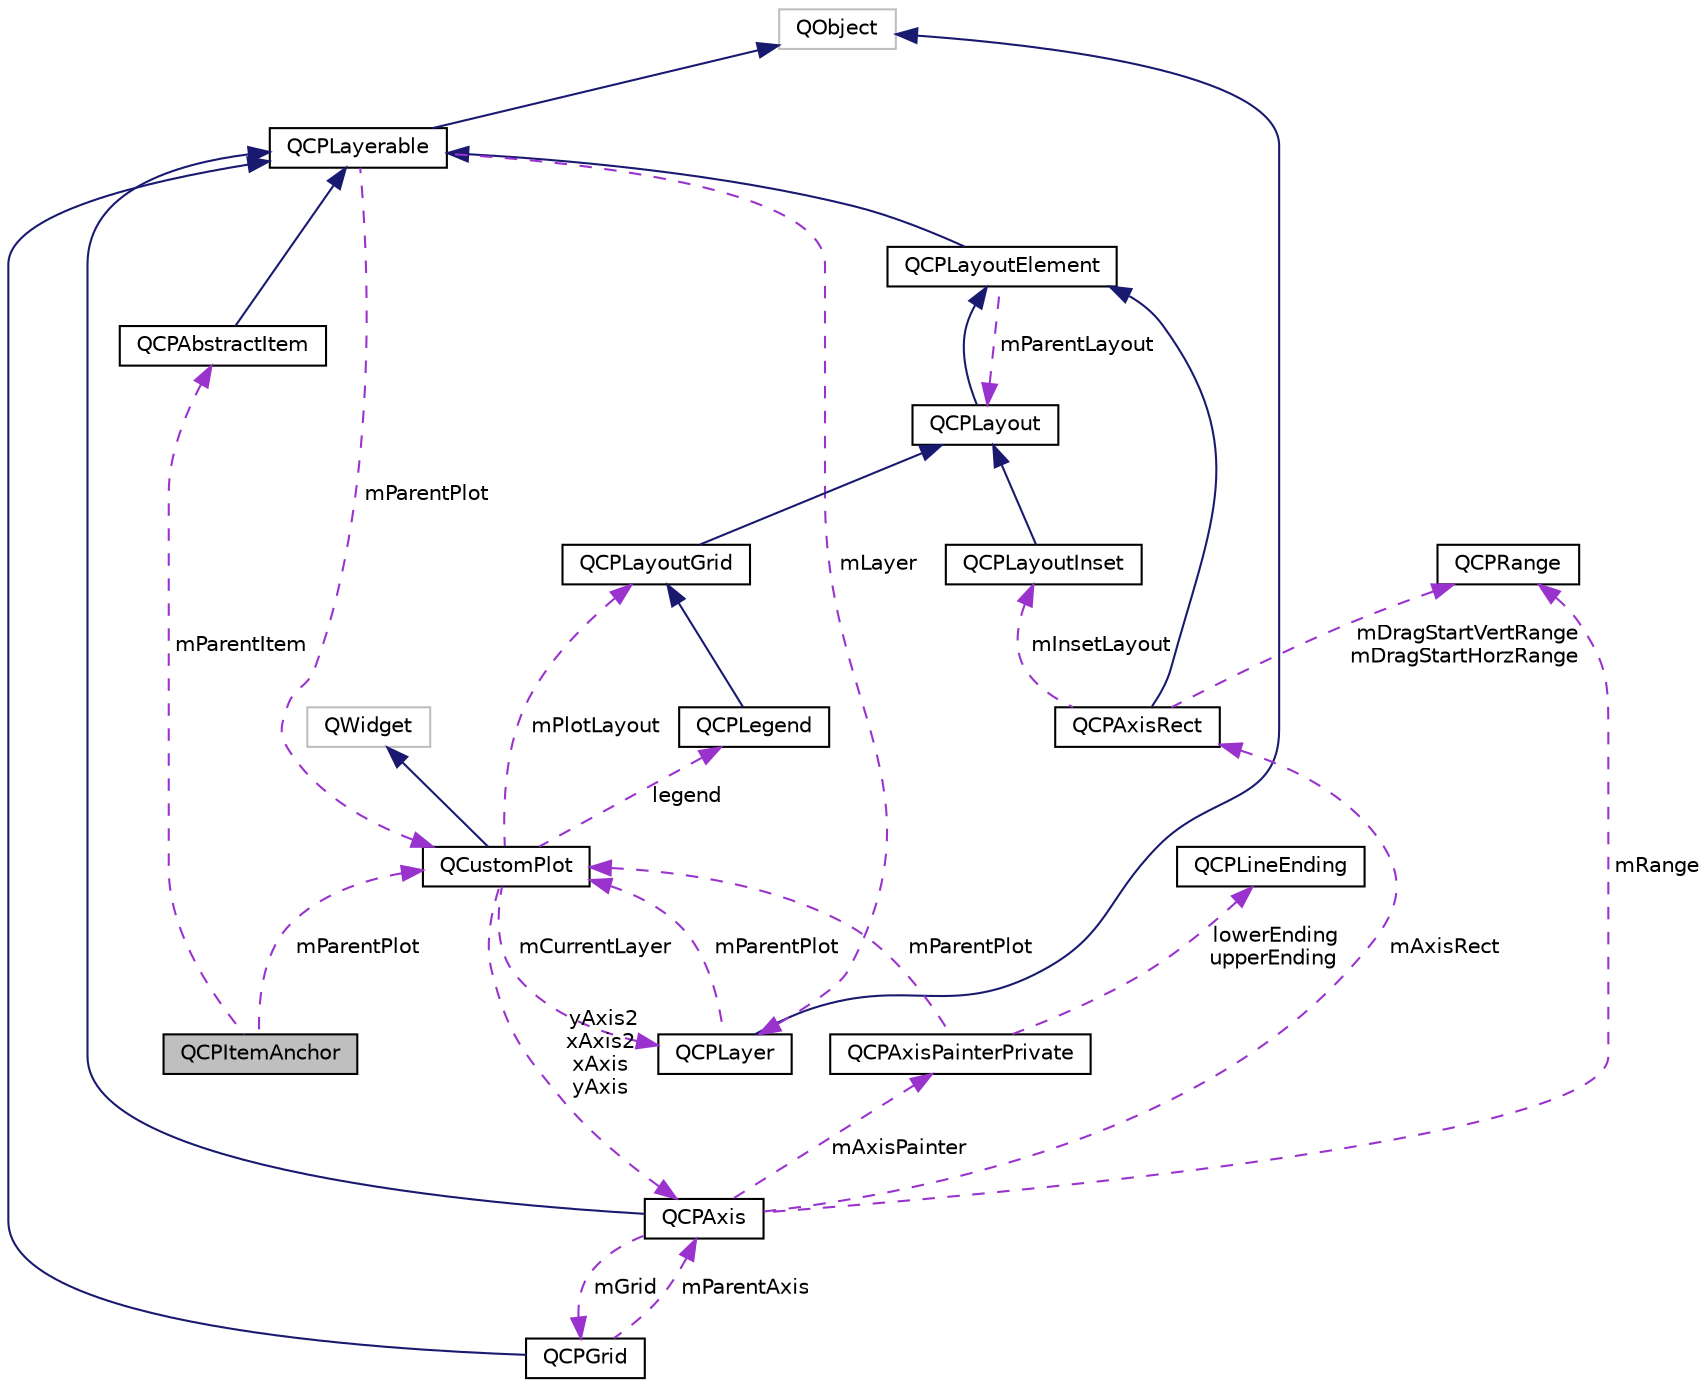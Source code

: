 digraph "QCPItemAnchor"
{
  edge [fontname="Helvetica",fontsize="10",labelfontname="Helvetica",labelfontsize="10"];
  node [fontname="Helvetica",fontsize="10",shape=record];
  Node2 [label="QCPItemAnchor",height=0.2,width=0.4,color="black", fillcolor="grey75", style="filled", fontcolor="black"];
  Node3 -> Node2 [dir="back",color="darkorchid3",fontsize="10",style="dashed",label=" mParentItem" ,fontname="Helvetica"];
  Node3 [label="QCPAbstractItem",height=0.2,width=0.4,color="black", fillcolor="white", style="filled",URL="$da/d6a/class_q_c_p_abstract_item.html",tooltip="The abstract base class for all items in a plot. "];
  Node4 -> Node3 [dir="back",color="midnightblue",fontsize="10",style="solid",fontname="Helvetica"];
  Node4 [label="QCPLayerable",height=0.2,width=0.4,color="black", fillcolor="white", style="filled",URL="$d6/d4d/class_q_c_p_layerable.html",tooltip="Base class for all drawable objects. "];
  Node5 -> Node4 [dir="back",color="midnightblue",fontsize="10",style="solid",fontname="Helvetica"];
  Node5 [label="QObject",height=0.2,width=0.4,color="grey75", fillcolor="white", style="filled"];
  Node6 -> Node4 [dir="back",color="darkorchid3",fontsize="10",style="dashed",label=" mLayer" ,fontname="Helvetica"];
  Node6 [label="QCPLayer",height=0.2,width=0.4,color="black", fillcolor="white", style="filled",URL="$d9/dfe/class_q_c_p_layer.html",tooltip="A layer that may contain objects, to control the rendering order. "];
  Node5 -> Node6 [dir="back",color="midnightblue",fontsize="10",style="solid",fontname="Helvetica"];
  Node7 -> Node6 [dir="back",color="darkorchid3",fontsize="10",style="dashed",label=" mParentPlot" ,fontname="Helvetica"];
  Node7 [label="QCustomPlot",height=0.2,width=0.4,color="black", fillcolor="white", style="filled",URL="$dd/d9b/class_q_custom_plot.html",tooltip="The central class of the library. This is the QWidget which displays the plot and interacts with the ..."];
  Node8 -> Node7 [dir="back",color="midnightblue",fontsize="10",style="solid",fontname="Helvetica"];
  Node8 [label="QWidget",height=0.2,width=0.4,color="grey75", fillcolor="white", style="filled"];
  Node6 -> Node7 [dir="back",color="darkorchid3",fontsize="10",style="dashed",label=" mCurrentLayer" ,fontname="Helvetica"];
  Node9 -> Node7 [dir="back",color="darkorchid3",fontsize="10",style="dashed",label=" mPlotLayout" ,fontname="Helvetica"];
  Node9 [label="QCPLayoutGrid",height=0.2,width=0.4,color="black", fillcolor="white", style="filled",URL="$df/dd4/class_q_c_p_layout_grid.html",tooltip="A layout that arranges child elements in a grid. "];
  Node10 -> Node9 [dir="back",color="midnightblue",fontsize="10",style="solid",fontname="Helvetica"];
  Node10 [label="QCPLayout",height=0.2,width=0.4,color="black", fillcolor="white", style="filled",URL="$de/d58/class_q_c_p_layout.html",tooltip="The abstract base class for layouts. "];
  Node11 -> Node10 [dir="back",color="midnightblue",fontsize="10",style="solid",fontname="Helvetica"];
  Node11 [label="QCPLayoutElement",height=0.2,width=0.4,color="black", fillcolor="white", style="filled",URL="$d5/db3/class_q_c_p_layout_element.html",tooltip="The abstract base class for all objects that form the layout system. "];
  Node4 -> Node11 [dir="back",color="midnightblue",fontsize="10",style="solid",fontname="Helvetica"];
  Node10 -> Node11 [dir="back",color="darkorchid3",fontsize="10",style="dashed",label=" mParentLayout" ,fontname="Helvetica"];
  Node12 -> Node7 [dir="back",color="darkorchid3",fontsize="10",style="dashed",label=" yAxis2\nxAxis2\nxAxis\nyAxis" ,fontname="Helvetica"];
  Node12 [label="QCPAxis",height=0.2,width=0.4,color="black", fillcolor="white", style="filled",URL="$d2/deb/class_q_c_p_axis.html",tooltip="Manages a single axis inside a QCustomPlot. "];
  Node4 -> Node12 [dir="back",color="midnightblue",fontsize="10",style="solid",fontname="Helvetica"];
  Node13 -> Node12 [dir="back",color="darkorchid3",fontsize="10",style="dashed",label=" mRange" ,fontname="Helvetica"];
  Node13 [label="QCPRange",height=0.2,width=0.4,color="black", fillcolor="white", style="filled",URL="$d8/d0b/class_q_c_p_range.html",tooltip="Represents the range an axis is encompassing. "];
  Node14 -> Node12 [dir="back",color="darkorchid3",fontsize="10",style="dashed",label=" mAxisPainter" ,fontname="Helvetica"];
  Node14 [label="QCPAxisPainterPrivate",height=0.2,width=0.4,color="black", fillcolor="white", style="filled",URL="$dc/dba/class_q_c_p_axis_painter_private.html"];
  Node15 -> Node14 [dir="back",color="darkorchid3",fontsize="10",style="dashed",label=" lowerEnding\nupperEnding" ,fontname="Helvetica"];
  Node15 [label="QCPLineEnding",height=0.2,width=0.4,color="black", fillcolor="white", style="filled",URL="$de/d41/class_q_c_p_line_ending.html",tooltip="Handles the different ending decorations for line-like items. "];
  Node7 -> Node14 [dir="back",color="darkorchid3",fontsize="10",style="dashed",label=" mParentPlot" ,fontname="Helvetica"];
  Node16 -> Node12 [dir="back",color="darkorchid3",fontsize="10",style="dashed",label=" mGrid" ,fontname="Helvetica"];
  Node16 [label="QCPGrid",height=0.2,width=0.4,color="black", fillcolor="white", style="filled",URL="$d2/ddb/class_q_c_p_grid.html",tooltip="Responsible for drawing the grid of a QCPAxis. "];
  Node4 -> Node16 [dir="back",color="midnightblue",fontsize="10",style="solid",fontname="Helvetica"];
  Node12 -> Node16 [dir="back",color="darkorchid3",fontsize="10",style="dashed",label=" mParentAxis" ,fontname="Helvetica"];
  Node17 -> Node12 [dir="back",color="darkorchid3",fontsize="10",style="dashed",label=" mAxisRect" ,fontname="Helvetica"];
  Node17 [label="QCPAxisRect",height=0.2,width=0.4,color="black", fillcolor="white", style="filled",URL="$d8/dad/class_q_c_p_axis_rect.html",tooltip="Holds multiple axes and arranges them in a rectangular shape. "];
  Node11 -> Node17 [dir="back",color="midnightblue",fontsize="10",style="solid",fontname="Helvetica"];
  Node18 -> Node17 [dir="back",color="darkorchid3",fontsize="10",style="dashed",label=" mInsetLayout" ,fontname="Helvetica"];
  Node18 [label="QCPLayoutInset",height=0.2,width=0.4,color="black", fillcolor="white", style="filled",URL="$db/d91/class_q_c_p_layout_inset.html",tooltip="A layout that places child elements aligned to the border or arbitrarily positioned. "];
  Node10 -> Node18 [dir="back",color="midnightblue",fontsize="10",style="solid",fontname="Helvetica"];
  Node13 -> Node17 [dir="back",color="darkorchid3",fontsize="10",style="dashed",label=" mDragStartVertRange\nmDragStartHorzRange" ,fontname="Helvetica"];
  Node19 -> Node7 [dir="back",color="darkorchid3",fontsize="10",style="dashed",label=" legend" ,fontname="Helvetica"];
  Node19 [label="QCPLegend",height=0.2,width=0.4,color="black", fillcolor="white", style="filled",URL="$d9/db1/class_q_c_p_legend.html",tooltip="Manages a legend inside a QCustomPlot. "];
  Node9 -> Node19 [dir="back",color="midnightblue",fontsize="10",style="solid",fontname="Helvetica"];
  Node7 -> Node4 [dir="back",color="darkorchid3",fontsize="10",style="dashed",label=" mParentPlot" ,fontname="Helvetica"];
  Node7 -> Node2 [dir="back",color="darkorchid3",fontsize="10",style="dashed",label=" mParentPlot" ,fontname="Helvetica"];
}
